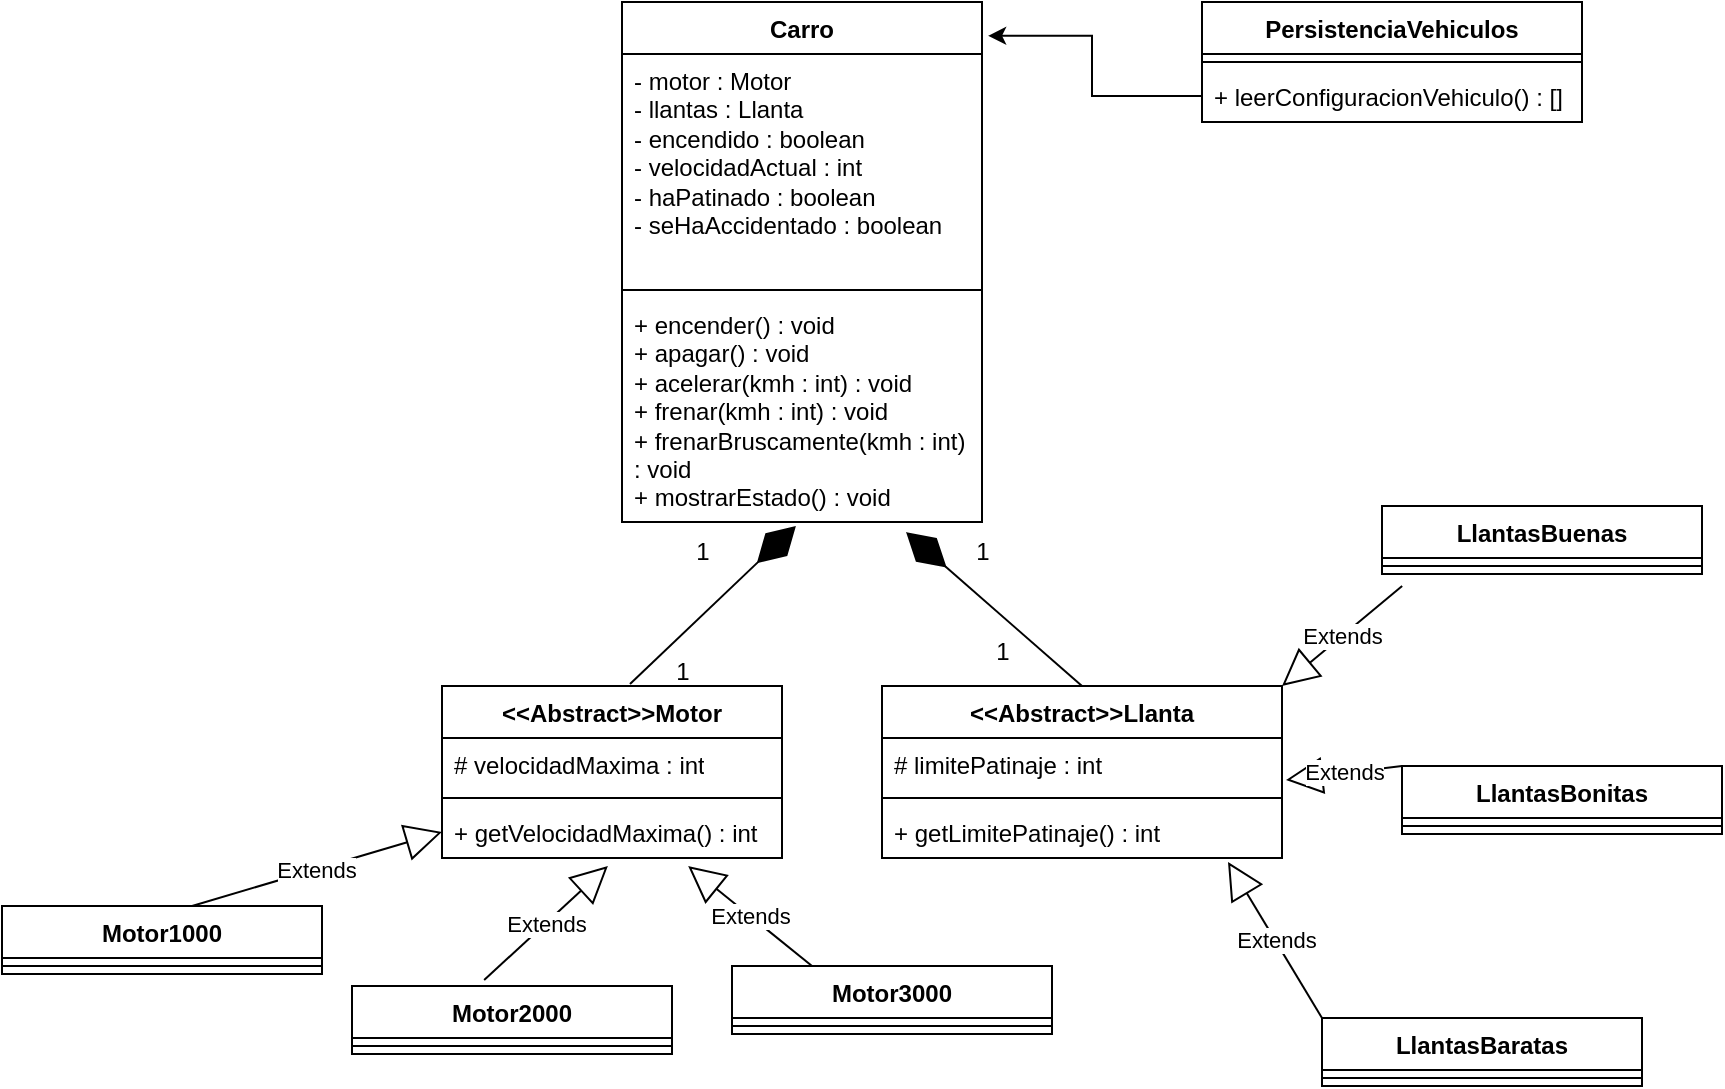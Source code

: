 <mxfile version="26.2.8">
  <diagram name="Página-1" id="1IgTHfMQWsKtIobFBTyV">
    <mxGraphModel dx="1932" dy="554" grid="1" gridSize="10" guides="1" tooltips="1" connect="1" arrows="1" fold="1" page="1" pageScale="1" pageWidth="827" pageHeight="1169" math="0" shadow="0">
      <root>
        <mxCell id="0" />
        <mxCell id="1" parent="0" />
        <mxCell id="x1Jo5kKZt7iRQHBq_oOY-5" value="Carro" style="swimlane;fontStyle=1;align=center;verticalAlign=top;childLayout=stackLayout;horizontal=1;startSize=26;horizontalStack=0;resizeParent=1;resizeParentMax=0;resizeLast=0;collapsible=1;marginBottom=0;whiteSpace=wrap;html=1;" parent="1" vertex="1">
          <mxGeometry x="260" y="28" width="180" height="260" as="geometry" />
        </mxCell>
        <mxCell id="x1Jo5kKZt7iRQHBq_oOY-6" value="- motor : Motor&lt;div&gt;- llantas : Llanta&lt;/div&gt;&lt;div&gt;- encendido : boolean&lt;/div&gt;&lt;div&gt;- velocidadActual : int&lt;/div&gt;&lt;div&gt;- haPatinado : boolean&lt;/div&gt;&lt;div&gt;- seHaAccidentado : boolean&lt;/div&gt;" style="text;strokeColor=none;fillColor=none;align=left;verticalAlign=top;spacingLeft=4;spacingRight=4;overflow=hidden;rotatable=0;points=[[0,0.5],[1,0.5]];portConstraint=eastwest;whiteSpace=wrap;html=1;" parent="x1Jo5kKZt7iRQHBq_oOY-5" vertex="1">
          <mxGeometry y="26" width="180" height="114" as="geometry" />
        </mxCell>
        <mxCell id="x1Jo5kKZt7iRQHBq_oOY-7" value="" style="line;strokeWidth=1;fillColor=none;align=left;verticalAlign=middle;spacingTop=-1;spacingLeft=3;spacingRight=3;rotatable=0;labelPosition=right;points=[];portConstraint=eastwest;strokeColor=inherit;" parent="x1Jo5kKZt7iRQHBq_oOY-5" vertex="1">
          <mxGeometry y="140" width="180" height="8" as="geometry" />
        </mxCell>
        <mxCell id="x1Jo5kKZt7iRQHBq_oOY-8" value="+ encender() : void&lt;div&gt;+ apagar() : void&lt;/div&gt;&lt;div&gt;+ acelerar(kmh : int) : void&lt;/div&gt;&lt;div&gt;+ frenar(kmh : int) : void&lt;/div&gt;&lt;div&gt;+ frenarBruscamente(kmh : int) : void&lt;/div&gt;&lt;div&gt;+ mostrarEstado() : void&lt;/div&gt;&lt;div&gt;&lt;br&gt;&lt;/div&gt;" style="text;strokeColor=none;fillColor=none;align=left;verticalAlign=top;spacingLeft=4;spacingRight=4;overflow=hidden;rotatable=0;points=[[0,0.5],[1,0.5]];portConstraint=eastwest;whiteSpace=wrap;html=1;" parent="x1Jo5kKZt7iRQHBq_oOY-5" vertex="1">
          <mxGeometry y="148" width="180" height="112" as="geometry" />
        </mxCell>
        <mxCell id="x1Jo5kKZt7iRQHBq_oOY-9" value="&amp;lt;&amp;lt;Abstract&amp;gt;&amp;gt;Motor" style="swimlane;fontStyle=1;align=center;verticalAlign=top;childLayout=stackLayout;horizontal=1;startSize=26;horizontalStack=0;resizeParent=1;resizeParentMax=0;resizeLast=0;collapsible=1;marginBottom=0;whiteSpace=wrap;html=1;" parent="1" vertex="1">
          <mxGeometry x="170" y="370" width="170" height="86" as="geometry" />
        </mxCell>
        <mxCell id="x1Jo5kKZt7iRQHBq_oOY-10" value="# velocidadMaxima : int" style="text;strokeColor=none;fillColor=none;align=left;verticalAlign=top;spacingLeft=4;spacingRight=4;overflow=hidden;rotatable=0;points=[[0,0.5],[1,0.5]];portConstraint=eastwest;whiteSpace=wrap;html=1;" parent="x1Jo5kKZt7iRQHBq_oOY-9" vertex="1">
          <mxGeometry y="26" width="170" height="26" as="geometry" />
        </mxCell>
        <mxCell id="x1Jo5kKZt7iRQHBq_oOY-11" value="" style="line;strokeWidth=1;fillColor=none;align=left;verticalAlign=middle;spacingTop=-1;spacingLeft=3;spacingRight=3;rotatable=0;labelPosition=right;points=[];portConstraint=eastwest;strokeColor=inherit;" parent="x1Jo5kKZt7iRQHBq_oOY-9" vertex="1">
          <mxGeometry y="52" width="170" height="8" as="geometry" />
        </mxCell>
        <mxCell id="x1Jo5kKZt7iRQHBq_oOY-12" value="+ getVelocidadMaxima() : int" style="text;strokeColor=none;fillColor=none;align=left;verticalAlign=top;spacingLeft=4;spacingRight=4;overflow=hidden;rotatable=0;points=[[0,0.5],[1,0.5]];portConstraint=eastwest;whiteSpace=wrap;html=1;" parent="x1Jo5kKZt7iRQHBq_oOY-9" vertex="1">
          <mxGeometry y="60" width="170" height="26" as="geometry" />
        </mxCell>
        <mxCell id="x1Jo5kKZt7iRQHBq_oOY-13" value="" style="endArrow=diamondThin;endFill=1;endSize=24;html=1;rounded=0;exitX=0.553;exitY=-0.012;exitDx=0;exitDy=0;exitPerimeter=0;entryX=0.483;entryY=1.018;entryDx=0;entryDy=0;entryPerimeter=0;" parent="1" source="x1Jo5kKZt7iRQHBq_oOY-9" target="x1Jo5kKZt7iRQHBq_oOY-8" edge="1">
          <mxGeometry width="160" relative="1" as="geometry">
            <mxPoint x="250" y="330" as="sourcePoint" />
            <mxPoint x="410" y="330" as="targetPoint" />
          </mxGeometry>
        </mxCell>
        <mxCell id="x1Jo5kKZt7iRQHBq_oOY-14" value="1" style="text;html=1;align=center;verticalAlign=middle;resizable=0;points=[];autosize=1;strokeColor=none;fillColor=none;" parent="1" vertex="1">
          <mxGeometry x="285" y="288" width="30" height="30" as="geometry" />
        </mxCell>
        <mxCell id="x1Jo5kKZt7iRQHBq_oOY-15" value="1" style="text;html=1;align=center;verticalAlign=middle;resizable=0;points=[];autosize=1;strokeColor=none;fillColor=none;" parent="1" vertex="1">
          <mxGeometry x="275" y="348" width="30" height="30" as="geometry" />
        </mxCell>
        <mxCell id="x1Jo5kKZt7iRQHBq_oOY-16" value="&amp;lt;&amp;lt;Abstract&amp;gt;&amp;gt;&lt;span style=&quot;background-color: transparent; color: light-dark(rgb(0, 0, 0), rgb(255, 255, 255));&quot;&gt;Llanta&lt;/span&gt;" style="swimlane;fontStyle=1;align=center;verticalAlign=top;childLayout=stackLayout;horizontal=1;startSize=26;horizontalStack=0;resizeParent=1;resizeParentMax=0;resizeLast=0;collapsible=1;marginBottom=0;whiteSpace=wrap;html=1;" parent="1" vertex="1">
          <mxGeometry x="390" y="370" width="200" height="86" as="geometry" />
        </mxCell>
        <mxCell id="x1Jo5kKZt7iRQHBq_oOY-17" value="# limitePatinaje : int" style="text;strokeColor=none;fillColor=none;align=left;verticalAlign=top;spacingLeft=4;spacingRight=4;overflow=hidden;rotatable=0;points=[[0,0.5],[1,0.5]];portConstraint=eastwest;whiteSpace=wrap;html=1;" parent="x1Jo5kKZt7iRQHBq_oOY-16" vertex="1">
          <mxGeometry y="26" width="200" height="26" as="geometry" />
        </mxCell>
        <mxCell id="x1Jo5kKZt7iRQHBq_oOY-18" value="" style="line;strokeWidth=1;fillColor=none;align=left;verticalAlign=middle;spacingTop=-1;spacingLeft=3;spacingRight=3;rotatable=0;labelPosition=right;points=[];portConstraint=eastwest;strokeColor=inherit;" parent="x1Jo5kKZt7iRQHBq_oOY-16" vertex="1">
          <mxGeometry y="52" width="200" height="8" as="geometry" />
        </mxCell>
        <mxCell id="x1Jo5kKZt7iRQHBq_oOY-19" value="+ getLimitePatinaje() : int" style="text;strokeColor=none;fillColor=none;align=left;verticalAlign=top;spacingLeft=4;spacingRight=4;overflow=hidden;rotatable=0;points=[[0,0.5],[1,0.5]];portConstraint=eastwest;whiteSpace=wrap;html=1;" parent="x1Jo5kKZt7iRQHBq_oOY-16" vertex="1">
          <mxGeometry y="60" width="200" height="26" as="geometry" />
        </mxCell>
        <mxCell id="x1Jo5kKZt7iRQHBq_oOY-20" value="" style="endArrow=diamondThin;endFill=1;endSize=24;html=1;rounded=0;exitX=0.5;exitY=0;exitDx=0;exitDy=0;entryX=0.789;entryY=1.045;entryDx=0;entryDy=0;entryPerimeter=0;" parent="1" source="x1Jo5kKZt7iRQHBq_oOY-16" target="x1Jo5kKZt7iRQHBq_oOY-8" edge="1">
          <mxGeometry width="160" relative="1" as="geometry">
            <mxPoint x="470" y="320" as="sourcePoint" />
            <mxPoint x="630" y="320" as="targetPoint" />
          </mxGeometry>
        </mxCell>
        <mxCell id="x1Jo5kKZt7iRQHBq_oOY-21" value="1" style="text;html=1;align=center;verticalAlign=middle;resizable=0;points=[];autosize=1;strokeColor=none;fillColor=none;" parent="1" vertex="1">
          <mxGeometry x="425" y="288" width="30" height="30" as="geometry" />
        </mxCell>
        <mxCell id="x1Jo5kKZt7iRQHBq_oOY-22" value="1" style="text;html=1;align=center;verticalAlign=middle;resizable=0;points=[];autosize=1;strokeColor=none;fillColor=none;" parent="1" vertex="1">
          <mxGeometry x="435" y="338" width="30" height="30" as="geometry" />
        </mxCell>
        <mxCell id="x1Jo5kKZt7iRQHBq_oOY-23" value="Motor1000" style="swimlane;fontStyle=1;align=center;verticalAlign=top;childLayout=stackLayout;horizontal=1;startSize=26;horizontalStack=0;resizeParent=1;resizeParentMax=0;resizeLast=0;collapsible=1;marginBottom=0;whiteSpace=wrap;html=1;" parent="1" vertex="1">
          <mxGeometry x="-50" y="480" width="160" height="34" as="geometry" />
        </mxCell>
        <mxCell id="x1Jo5kKZt7iRQHBq_oOY-25" value="" style="line;strokeWidth=1;fillColor=none;align=left;verticalAlign=middle;spacingTop=-1;spacingLeft=3;spacingRight=3;rotatable=0;labelPosition=right;points=[];portConstraint=eastwest;strokeColor=inherit;" parent="x1Jo5kKZt7iRQHBq_oOY-23" vertex="1">
          <mxGeometry y="26" width="160" height="8" as="geometry" />
        </mxCell>
        <mxCell id="x1Jo5kKZt7iRQHBq_oOY-27" value="Motor2000" style="swimlane;fontStyle=1;align=center;verticalAlign=top;childLayout=stackLayout;horizontal=1;startSize=26;horizontalStack=0;resizeParent=1;resizeParentMax=0;resizeLast=0;collapsible=1;marginBottom=0;whiteSpace=wrap;html=1;" parent="1" vertex="1">
          <mxGeometry x="125" y="520" width="160" height="34" as="geometry" />
        </mxCell>
        <mxCell id="x1Jo5kKZt7iRQHBq_oOY-29" value="" style="line;strokeWidth=1;fillColor=none;align=left;verticalAlign=middle;spacingTop=-1;spacingLeft=3;spacingRight=3;rotatable=0;labelPosition=right;points=[];portConstraint=eastwest;strokeColor=inherit;" parent="x1Jo5kKZt7iRQHBq_oOY-27" vertex="1">
          <mxGeometry y="26" width="160" height="8" as="geometry" />
        </mxCell>
        <mxCell id="x1Jo5kKZt7iRQHBq_oOY-35" value="Motor3000" style="swimlane;fontStyle=1;align=center;verticalAlign=top;childLayout=stackLayout;horizontal=1;startSize=26;horizontalStack=0;resizeParent=1;resizeParentMax=0;resizeLast=0;collapsible=1;marginBottom=0;whiteSpace=wrap;html=1;" parent="1" vertex="1">
          <mxGeometry x="315" y="510" width="160" height="34" as="geometry" />
        </mxCell>
        <mxCell id="x1Jo5kKZt7iRQHBq_oOY-37" value="" style="line;strokeWidth=1;fillColor=none;align=left;verticalAlign=middle;spacingTop=-1;spacingLeft=3;spacingRight=3;rotatable=0;labelPosition=right;points=[];portConstraint=eastwest;strokeColor=inherit;" parent="x1Jo5kKZt7iRQHBq_oOY-35" vertex="1">
          <mxGeometry y="26" width="160" height="8" as="geometry" />
        </mxCell>
        <mxCell id="x1Jo5kKZt7iRQHBq_oOY-42" value="LlantasBuenas" style="swimlane;fontStyle=1;align=center;verticalAlign=top;childLayout=stackLayout;horizontal=1;startSize=26;horizontalStack=0;resizeParent=1;resizeParentMax=0;resizeLast=0;collapsible=1;marginBottom=0;whiteSpace=wrap;html=1;" parent="1" vertex="1">
          <mxGeometry x="640" y="280" width="160" height="34" as="geometry" />
        </mxCell>
        <mxCell id="x1Jo5kKZt7iRQHBq_oOY-44" value="" style="line;strokeWidth=1;fillColor=none;align=left;verticalAlign=middle;spacingTop=-1;spacingLeft=3;spacingRight=3;rotatable=0;labelPosition=right;points=[];portConstraint=eastwest;strokeColor=inherit;" parent="x1Jo5kKZt7iRQHBq_oOY-42" vertex="1">
          <mxGeometry y="26" width="160" height="8" as="geometry" />
        </mxCell>
        <mxCell id="x1Jo5kKZt7iRQHBq_oOY-46" value="LlantasBonitas" style="swimlane;fontStyle=1;align=center;verticalAlign=top;childLayout=stackLayout;horizontal=1;startSize=26;horizontalStack=0;resizeParent=1;resizeParentMax=0;resizeLast=0;collapsible=1;marginBottom=0;whiteSpace=wrap;html=1;" parent="1" vertex="1">
          <mxGeometry x="650" y="410" width="160" height="34" as="geometry" />
        </mxCell>
        <mxCell id="x1Jo5kKZt7iRQHBq_oOY-48" value="" style="line;strokeWidth=1;fillColor=none;align=left;verticalAlign=middle;spacingTop=-1;spacingLeft=3;spacingRight=3;rotatable=0;labelPosition=right;points=[];portConstraint=eastwest;strokeColor=inherit;" parent="x1Jo5kKZt7iRQHBq_oOY-46" vertex="1">
          <mxGeometry y="26" width="160" height="8" as="geometry" />
        </mxCell>
        <mxCell id="x1Jo5kKZt7iRQHBq_oOY-50" value="LlantasBaratas" style="swimlane;fontStyle=1;align=center;verticalAlign=top;childLayout=stackLayout;horizontal=1;startSize=26;horizontalStack=0;resizeParent=1;resizeParentMax=0;resizeLast=0;collapsible=1;marginBottom=0;whiteSpace=wrap;html=1;" parent="1" vertex="1">
          <mxGeometry x="610" y="536" width="160" height="34" as="geometry" />
        </mxCell>
        <mxCell id="x1Jo5kKZt7iRQHBq_oOY-52" value="" style="line;strokeWidth=1;fillColor=none;align=left;verticalAlign=middle;spacingTop=-1;spacingLeft=3;spacingRight=3;rotatable=0;labelPosition=right;points=[];portConstraint=eastwest;strokeColor=inherit;" parent="x1Jo5kKZt7iRQHBq_oOY-50" vertex="1">
          <mxGeometry y="26" width="160" height="8" as="geometry" />
        </mxCell>
        <mxCell id="x1Jo5kKZt7iRQHBq_oOY-57" value="PersistenciaVehiculos" style="swimlane;fontStyle=1;align=center;verticalAlign=top;childLayout=stackLayout;horizontal=1;startSize=26;horizontalStack=0;resizeParent=1;resizeParentMax=0;resizeLast=0;collapsible=1;marginBottom=0;whiteSpace=wrap;html=1;" parent="1" vertex="1">
          <mxGeometry x="550" y="28" width="190" height="60" as="geometry" />
        </mxCell>
        <mxCell id="x1Jo5kKZt7iRQHBq_oOY-59" value="" style="line;strokeWidth=1;fillColor=none;align=left;verticalAlign=middle;spacingTop=-1;spacingLeft=3;spacingRight=3;rotatable=0;labelPosition=right;points=[];portConstraint=eastwest;strokeColor=inherit;" parent="x1Jo5kKZt7iRQHBq_oOY-57" vertex="1">
          <mxGeometry y="26" width="190" height="8" as="geometry" />
        </mxCell>
        <mxCell id="x1Jo5kKZt7iRQHBq_oOY-60" value="+ leerConfiguracionVehiculo() : []" style="text;strokeColor=none;fillColor=none;align=left;verticalAlign=top;spacingLeft=4;spacingRight=4;overflow=hidden;rotatable=0;points=[[0,0.5],[1,0.5]];portConstraint=eastwest;whiteSpace=wrap;html=1;" parent="x1Jo5kKZt7iRQHBq_oOY-57" vertex="1">
          <mxGeometry y="34" width="190" height="26" as="geometry" />
        </mxCell>
        <mxCell id="p0FZCCHUkabDSjy08f1W-1" style="edgeStyle=orthogonalEdgeStyle;rounded=0;orthogonalLoop=1;jettySize=auto;html=1;entryX=1.017;entryY=0.065;entryDx=0;entryDy=0;entryPerimeter=0;" edge="1" parent="1" source="x1Jo5kKZt7iRQHBq_oOY-60" target="x1Jo5kKZt7iRQHBq_oOY-5">
          <mxGeometry relative="1" as="geometry" />
        </mxCell>
        <mxCell id="p0FZCCHUkabDSjy08f1W-2" value="Extends" style="endArrow=block;endSize=16;endFill=0;html=1;rounded=0;exitX=0.594;exitY=0;exitDx=0;exitDy=0;exitPerimeter=0;entryX=0;entryY=0.5;entryDx=0;entryDy=0;" edge="1" parent="1" source="x1Jo5kKZt7iRQHBq_oOY-23" target="x1Jo5kKZt7iRQHBq_oOY-12">
          <mxGeometry width="160" relative="1" as="geometry">
            <mxPoint x="40" y="450" as="sourcePoint" />
            <mxPoint x="200" y="450" as="targetPoint" />
          </mxGeometry>
        </mxCell>
        <mxCell id="p0FZCCHUkabDSjy08f1W-3" value="Extends" style="endArrow=block;endSize=16;endFill=0;html=1;rounded=0;exitX=0.413;exitY=-0.088;exitDx=0;exitDy=0;exitPerimeter=0;entryX=0.488;entryY=1.154;entryDx=0;entryDy=0;entryPerimeter=0;" edge="1" parent="1" source="x1Jo5kKZt7iRQHBq_oOY-27" target="x1Jo5kKZt7iRQHBq_oOY-12">
          <mxGeometry width="160" relative="1" as="geometry">
            <mxPoint x="180" y="490" as="sourcePoint" />
            <mxPoint x="340" y="490" as="targetPoint" />
          </mxGeometry>
        </mxCell>
        <mxCell id="p0FZCCHUkabDSjy08f1W-4" value="Extends" style="endArrow=block;endSize=16;endFill=0;html=1;rounded=0;exitX=0.25;exitY=0;exitDx=0;exitDy=0;entryX=0.724;entryY=1.154;entryDx=0;entryDy=0;entryPerimeter=0;" edge="1" parent="1" source="x1Jo5kKZt7iRQHBq_oOY-35" target="x1Jo5kKZt7iRQHBq_oOY-12">
          <mxGeometry width="160" relative="1" as="geometry">
            <mxPoint x="340.0" y="520" as="sourcePoint" />
            <mxPoint x="461.04" y="468.99" as="targetPoint" />
          </mxGeometry>
        </mxCell>
        <mxCell id="p0FZCCHUkabDSjy08f1W-5" value="Extends" style="endArrow=block;endSize=16;endFill=0;html=1;rounded=0;exitX=0;exitY=0;exitDx=0;exitDy=0;entryX=0.865;entryY=1.077;entryDx=0;entryDy=0;entryPerimeter=0;" edge="1" parent="1" source="x1Jo5kKZt7iRQHBq_oOY-50" target="x1Jo5kKZt7iRQHBq_oOY-19">
          <mxGeometry width="160" relative="1" as="geometry">
            <mxPoint x="610" y="500" as="sourcePoint" />
            <mxPoint x="770" y="500" as="targetPoint" />
          </mxGeometry>
        </mxCell>
        <mxCell id="p0FZCCHUkabDSjy08f1W-6" value="Extends" style="endArrow=block;endSize=16;endFill=0;html=1;rounded=0;exitX=0;exitY=0;exitDx=0;exitDy=0;entryX=1.01;entryY=0.808;entryDx=0;entryDy=0;entryPerimeter=0;" edge="1" parent="1" source="x1Jo5kKZt7iRQHBq_oOY-46" target="x1Jo5kKZt7iRQHBq_oOY-17">
          <mxGeometry width="160" relative="1" as="geometry">
            <mxPoint x="650" y="380" as="sourcePoint" />
            <mxPoint x="810" y="380" as="targetPoint" />
          </mxGeometry>
        </mxCell>
        <mxCell id="p0FZCCHUkabDSjy08f1W-7" value="Extends" style="endArrow=block;endSize=16;endFill=0;html=1;rounded=0;exitX=0.063;exitY=1.75;exitDx=0;exitDy=0;exitPerimeter=0;entryX=1;entryY=0;entryDx=0;entryDy=0;" edge="1" parent="1" source="x1Jo5kKZt7iRQHBq_oOY-44" target="x1Jo5kKZt7iRQHBq_oOY-16">
          <mxGeometry width="160" relative="1" as="geometry">
            <mxPoint x="620" y="340" as="sourcePoint" />
            <mxPoint x="780" y="340" as="targetPoint" />
          </mxGeometry>
        </mxCell>
      </root>
    </mxGraphModel>
  </diagram>
</mxfile>
